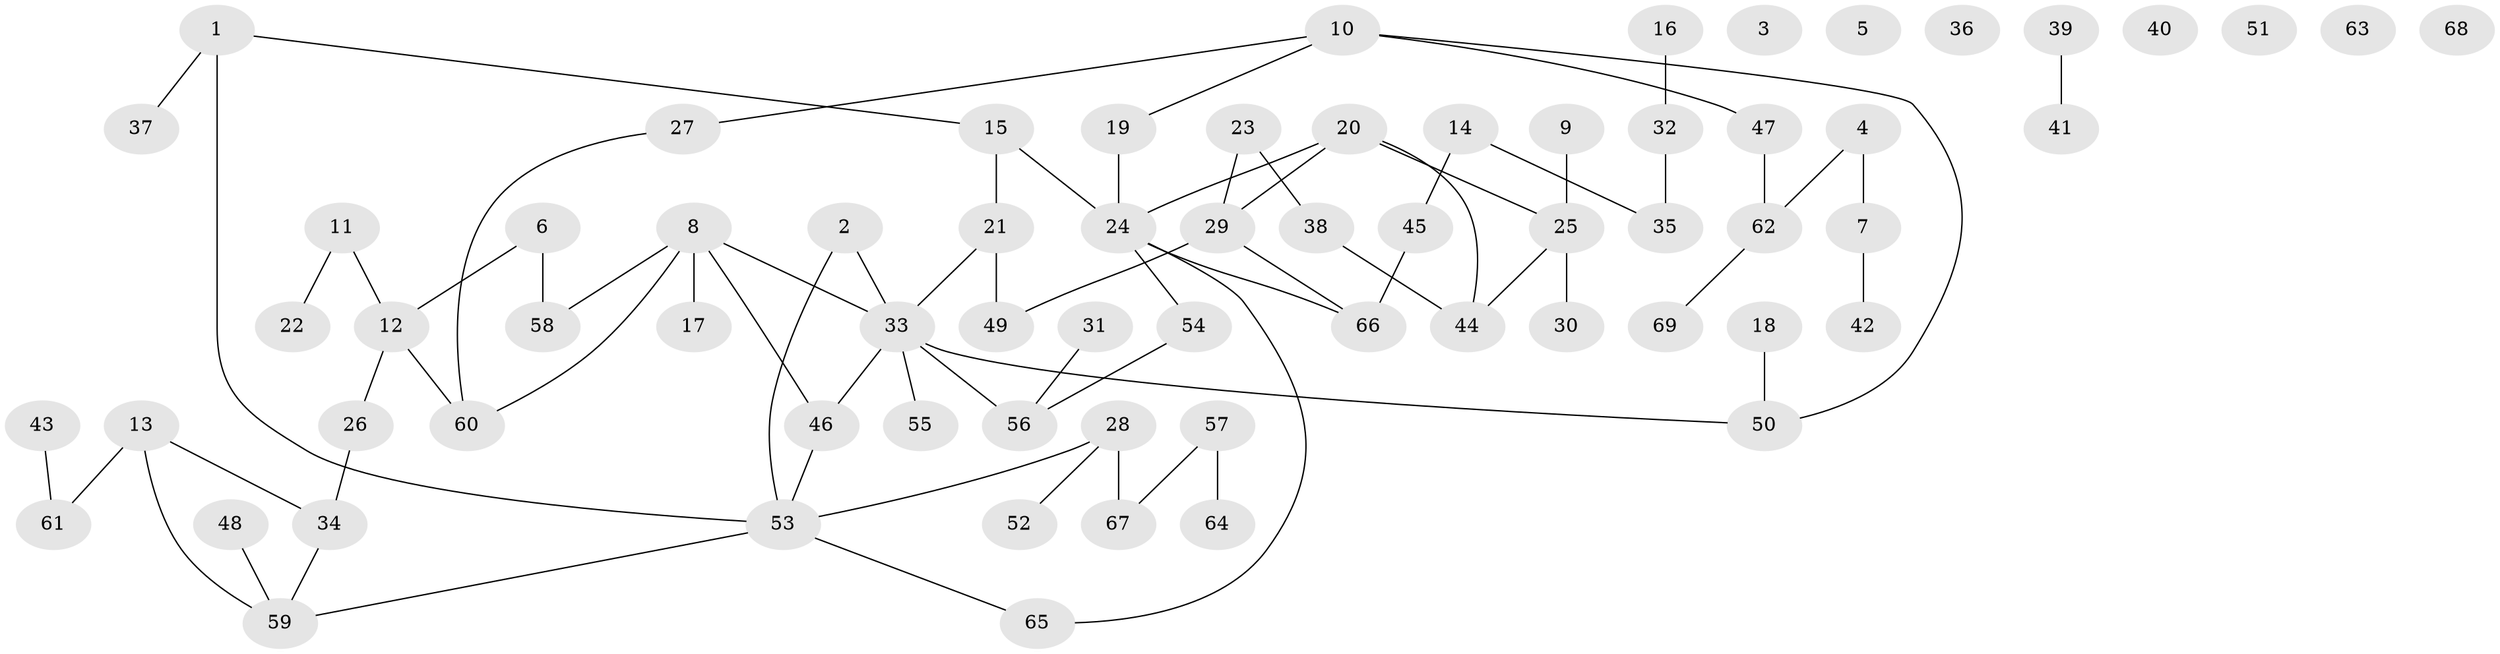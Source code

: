 // Generated by graph-tools (version 1.1) at 2025/49/03/09/25 03:49:07]
// undirected, 69 vertices, 74 edges
graph export_dot {
graph [start="1"]
  node [color=gray90,style=filled];
  1;
  2;
  3;
  4;
  5;
  6;
  7;
  8;
  9;
  10;
  11;
  12;
  13;
  14;
  15;
  16;
  17;
  18;
  19;
  20;
  21;
  22;
  23;
  24;
  25;
  26;
  27;
  28;
  29;
  30;
  31;
  32;
  33;
  34;
  35;
  36;
  37;
  38;
  39;
  40;
  41;
  42;
  43;
  44;
  45;
  46;
  47;
  48;
  49;
  50;
  51;
  52;
  53;
  54;
  55;
  56;
  57;
  58;
  59;
  60;
  61;
  62;
  63;
  64;
  65;
  66;
  67;
  68;
  69;
  1 -- 15;
  1 -- 37;
  1 -- 53;
  2 -- 33;
  2 -- 53;
  4 -- 7;
  4 -- 62;
  6 -- 12;
  6 -- 58;
  7 -- 42;
  8 -- 17;
  8 -- 33;
  8 -- 46;
  8 -- 58;
  8 -- 60;
  9 -- 25;
  10 -- 19;
  10 -- 27;
  10 -- 47;
  10 -- 50;
  11 -- 12;
  11 -- 22;
  12 -- 26;
  12 -- 60;
  13 -- 34;
  13 -- 59;
  13 -- 61;
  14 -- 35;
  14 -- 45;
  15 -- 21;
  15 -- 24;
  16 -- 32;
  18 -- 50;
  19 -- 24;
  20 -- 24;
  20 -- 25;
  20 -- 29;
  20 -- 44;
  21 -- 33;
  21 -- 49;
  23 -- 29;
  23 -- 38;
  24 -- 54;
  24 -- 65;
  24 -- 66;
  25 -- 30;
  25 -- 44;
  26 -- 34;
  27 -- 60;
  28 -- 52;
  28 -- 53;
  28 -- 67;
  29 -- 49;
  29 -- 66;
  31 -- 56;
  32 -- 35;
  33 -- 46;
  33 -- 50;
  33 -- 55;
  33 -- 56;
  34 -- 59;
  38 -- 44;
  39 -- 41;
  43 -- 61;
  45 -- 66;
  46 -- 53;
  47 -- 62;
  48 -- 59;
  53 -- 59;
  53 -- 65;
  54 -- 56;
  57 -- 64;
  57 -- 67;
  62 -- 69;
}
